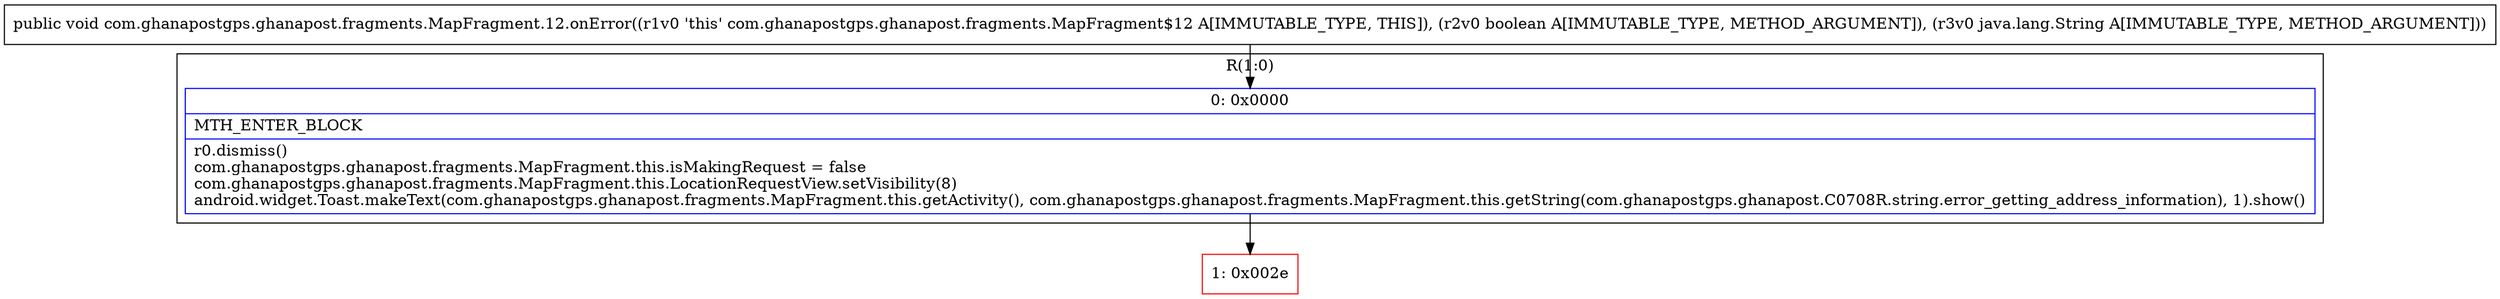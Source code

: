 digraph "CFG forcom.ghanapostgps.ghanapost.fragments.MapFragment.12.onError(ZLjava\/lang\/String;)V" {
subgraph cluster_Region_59499665 {
label = "R(1:0)";
node [shape=record,color=blue];
Node_0 [shape=record,label="{0\:\ 0x0000|MTH_ENTER_BLOCK\l|r0.dismiss()\lcom.ghanapostgps.ghanapost.fragments.MapFragment.this.isMakingRequest = false\lcom.ghanapostgps.ghanapost.fragments.MapFragment.this.LocationRequestView.setVisibility(8)\landroid.widget.Toast.makeText(com.ghanapostgps.ghanapost.fragments.MapFragment.this.getActivity(), com.ghanapostgps.ghanapost.fragments.MapFragment.this.getString(com.ghanapostgps.ghanapost.C0708R.string.error_getting_address_information), 1).show()\l}"];
}
Node_1 [shape=record,color=red,label="{1\:\ 0x002e}"];
MethodNode[shape=record,label="{public void com.ghanapostgps.ghanapost.fragments.MapFragment.12.onError((r1v0 'this' com.ghanapostgps.ghanapost.fragments.MapFragment$12 A[IMMUTABLE_TYPE, THIS]), (r2v0 boolean A[IMMUTABLE_TYPE, METHOD_ARGUMENT]), (r3v0 java.lang.String A[IMMUTABLE_TYPE, METHOD_ARGUMENT])) }"];
MethodNode -> Node_0;
Node_0 -> Node_1;
}

